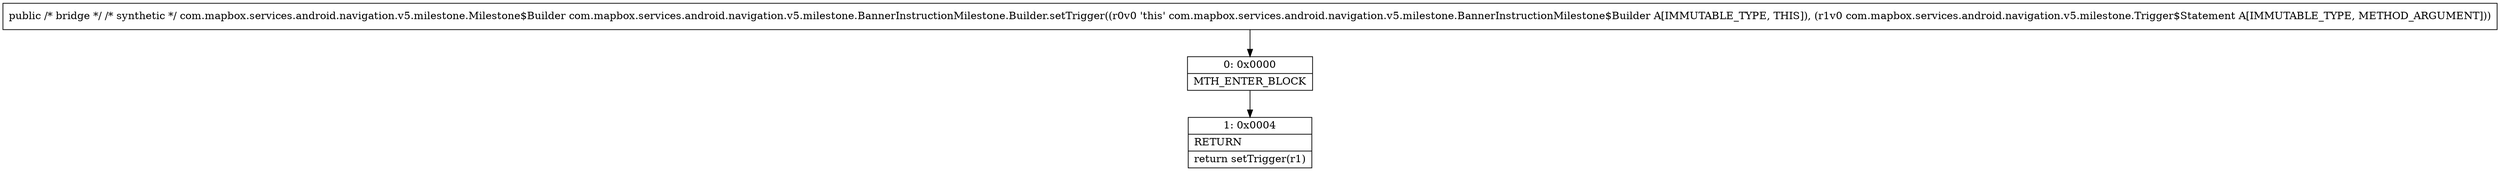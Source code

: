 digraph "CFG forcom.mapbox.services.android.navigation.v5.milestone.BannerInstructionMilestone.Builder.setTrigger(Lcom\/mapbox\/services\/android\/navigation\/v5\/milestone\/Trigger$Statement;)Lcom\/mapbox\/services\/android\/navigation\/v5\/milestone\/Milestone$Builder;" {
Node_0 [shape=record,label="{0\:\ 0x0000|MTH_ENTER_BLOCK\l}"];
Node_1 [shape=record,label="{1\:\ 0x0004|RETURN\l|return setTrigger(r1)\l}"];
MethodNode[shape=record,label="{public \/* bridge *\/ \/* synthetic *\/ com.mapbox.services.android.navigation.v5.milestone.Milestone$Builder com.mapbox.services.android.navigation.v5.milestone.BannerInstructionMilestone.Builder.setTrigger((r0v0 'this' com.mapbox.services.android.navigation.v5.milestone.BannerInstructionMilestone$Builder A[IMMUTABLE_TYPE, THIS]), (r1v0 com.mapbox.services.android.navigation.v5.milestone.Trigger$Statement A[IMMUTABLE_TYPE, METHOD_ARGUMENT])) }"];
MethodNode -> Node_0;
Node_0 -> Node_1;
}

